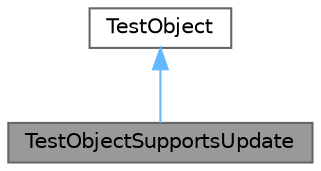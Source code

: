 digraph "TestObjectSupportsUpdate"
{
 // LATEX_PDF_SIZE
  bgcolor="transparent";
  edge [fontname=Helvetica,fontsize=10,labelfontname=Helvetica,labelfontsize=10];
  node [fontname=Helvetica,fontsize=10,shape=box,height=0.2,width=0.4];
  Node1 [label="TestObjectSupportsUpdate",height=0.2,width=0.4,color="gray40", fillcolor="grey60", style="filled", fontcolor="black",tooltip=" "];
  Node2 -> Node1 [dir="back",color="steelblue1",style="solid"];
  Node2 [label="TestObject",height=0.2,width=0.4,color="gray40", fillcolor="white", style="filled",URL="$de/d78/classTestObject.html",tooltip="Object used to test the CloneCache."];
}
